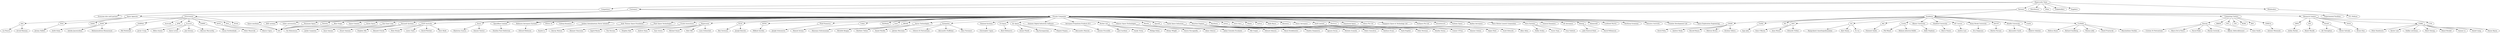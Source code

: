 digraph tree {
    "Hypersocks Team";
    "Competitors";
    "Everyone else until partner!";
    "Customers";
    "Government";
    "iLaunch";
    "Darin Lovett";
    "Joni Sytsma";
    "Shivaun Maccarthy";
    "Milica Symul";
    "DARPA";
    "Susan Swithenbank";
    "DSTG";
    "Bianca Capra";
    "Peter Manovski";
    "NOAA";
    "BOM";
    "Asiful Islam";
    "Ashoka Jayawardena";
    "Mohammadreza Khanarmuei";
    "Austrade";
    "DAIRNet";
    "Mel Mcdowall";
    "AFRL";
    "Javier Urzay";
    "Space Agencies";
    "SIAA";
    "Jeremy Hallett";
    "ESA";
    "N/A";
    "ASA";
    "Liz Pearce";
    "Arvind Ramana";
    "SASIC";
    "Private Companies";
    "One Giant Leap";
    "Jackie Carpenter";
    "Yui Shimomura";
    "Dassault Systems";
    "Iman Samani";
    "Stuart Seymon";
    "Stephen Hill";
    "LEAP Australia";
    "Lewis Clark";
    "David Fletcher";
    "Dave Hyde";
    "Bennett Frerck";
    "Peter Brand";
    "Ansys";
    "Simone Venturi";
    "Ekaterina Guseva";
    "Space Connect";
    "SpaceBase Limited";
    "Emeline Paat-Dahlstrom";
    "Robinson Aerospace Systems";
    "Sydney Interplanetary Rover Initiative";
    "Kaylee Li";
    "Andy Thomas Space Foundation";
    "Darcey Watson";
    "Fleet Space Technologies";
    "Hemant Chaurasia";
    "Athena AI";
    "Cyborg Dynamics";
    "Cicada Innovations";
    "Tim Parsons";
    "Ingrid Marsh";
    "Hypersonix";
    "Michael Smart";
    "Matt Hill";
    "Leon Schmechel";
    "Stephen Hall";
    "Andrew Dann";
    "Sam Grieve";
    "ELO2";
    "Joseph Kenrick";
    "Ben Sorensen";
    "ANT61";
    "Mikhail Asavkin";
    "Axiom Space";
    "N/A";
    "Deloitte";
    "N/A";
    "Space machines";
    "N/A";
    "Saber astronautics";
    "N/A";
    "Neumann Space";
    "N/A";
    "Fluid Numerics";
    "Joseph Schoonover";
    "Codee";
    "Manuel Arenaz";
    "Intel";
    "Sharanya Subramaniam";
    "HeliMods";
    "AROSE";
    "Michelle Keegan";
    "Inovor Technologies";
    "Daniel Wardle";
    "Matthew Tetlow";
    "hyimpulse";
    "Vittorio Di Pietrantonio";
    "Alessandro Staffolani";
    "Ilnur Farizanov";
    "Jérôme Messineo";
    "Nominal Systems";
    "Christopher Capon";
    "C4 Space";
    "Rick Doblanovic";
    "QL Space";
    "Raj Karangautam";
    "Thejesh Poojary";
    "Ariane Platell";
    "Siemens Digital Industries Software";
    "Alessandro Mancini";
    "Aerospace Propulsion Products B.V.";
    "Antonio Ficuciello";
    "Rocket Lab";
    "Sandy Tirtey";
    "Philipp Dahm";
    "Mckay Whight";
    "Jack Gardiner";
    "Gilmour Space Technologies";
    "Adam Gilmour";
    "Enrico Paccagnella";
    "Memko";
    "Julian Gonzalez Escalante";
    "SpaceX";
    "Nik Cooper";
    "Varda Space Industries";
    "Marat Kulakhmetov";
    "Edward Almaria";
    "Blue Origin";
    "N/A";
    "Robinson Aerospace Systems";
    "Edward Robinson";
    "Raytheon";
    "Thales";
    "Safran";
    "Reaction Engines";
    "Michela Gramola";
    "Pedro Goncalves";
    "Kathryn Evans";
    "Yashi Kuplish";
    "Felix Newman";
    "Shubha Verma";
    "Connor O'Pray";
    "Vladeta Zmijanovic";
    "Ignacio Duran";
    "Airbus";
    "Simone Colonia";
    "Rolls-Royce";
    "Hermeus";
    "Venus Aerospace";
    "Destinus";
    "Equatorial Space";
    "Aliena Pte Ltd";
    "Singapore Space & Technology Ltd";
    "NuSpace Pte Ltd";
    "Stratolaunch";
    "Pythom Space";
    "Radian Aerospace";
    "Wave Motion Launch Corporation";
    "General Dynamics";
    "GE Aerospace";
    "Astro Aero";
    "Dipen Patel";
    "EntX Limited";
    "Scott Edwards";
    "Allan Adias";
    "Honeywell";
    "Lockheed Martin";
    "Northrop Grumman";
    "Nova Systems";
    "Ivan Vuletich";
    "Teddy Zvidza";
    "Travis Yuan";
    "Komatsu Australia";
    "Boeing";
    "Julie Duetsch-Patel";
    "David Williamson";
    "Frontier Development Lab";
    "Space Exploration Engineering";
    "BAE systems";
    "Distributors";
    "Other";
    "Partners";
    "Computing Centers";
    "CINECA";
    "Antonio Memmolo";
    "Pawsey";
    "Ilkhom Abdurakhmanov";
    "Cristian Di Pietrantonio";
    "Marco De la Pierre";
    "Pascal Elahi";
    "Maciej Cytowski";
    "RIKEN";
    "NCI";
    "Sean Smith";
    "CSC";
    "HLRS";
    "BSC";
    "Research Centers";
    "CSIRO";
    "Daniel Liang";
    "Hasan Rayan";
    "Peter Kambouris";
    "Xavier Leal";
    "Vedika Latchman";
    "Mark Cheung";
    "Kimal Hiralall";
    "Yannan Lu";
    "LLNL";
    "ORNL";
    "Ashley Barker";
    "ANL";
    "Romit Maulik";
    "Data61";
    "Olivier Salvado";
    "Ali Cheraghian";
    "NASA";
    "Bruno Dias";
    "Private Companies";
    "Experimental Facilities";
    "Academia";
    "UniSA";
    "UniMelb";
    "Massimiliano Nardini";
    "Melissa Kozul";
    "Richard Sandberg";
    "Thomas Jelly";
    "Pawel Przytarski";
    "UNSW";
    "Russell Boyce";
    "Melrose Brown";
    "Krishna Talluru";
    "David Petty";
    "Andrew Neely";
    "UniSQ";
    "Ingo Jahn";
    "ISU";
    "ANU";
    "Sean O'Byrne";
    "Anna Moore";
    "Eduardo Trifoni";
    "UQ";
    "Ramprakash Ananthapadmanaban";
    "Kyle Damm";
    "Yu Liu";
    "MQ";
    "Fatemeh Salehi";
    "Curtin";
    "Phil Bland";
    "Melanie Johnston-Hollitt";
    "Illinois University";
    "Kelly Stephani";
    "Stanford University";
    "Marco Panesi";
    "KU Leuven";
    "Andrea Lani";
    "Stony Brook University";
    "Eva Siegmann";
    "KAUST";
    "Matteo Parsani";
    "Khalifa University";
    "Roberto Sabatini";
    "Alessandro Gardi";
    "Stakeholders";
    "Suppliers";
    "Wholesalers";
    "TCL Hofman";
    "Hypersocks Team" -> "Competitors";
    "Hypersocks Team" -> "Customers";
    "Hypersocks Team" -> "Distributors";
    "Hypersocks Team" -> "Other";
    "Hypersocks Team" -> "Partners";
    "Hypersocks Team" -> "Stakeholders";
    "Hypersocks Team" -> "Suppliers";
    "Hypersocks Team" -> "Wholesalers";
    "Competitors" -> "Everyone else until partner!";
    "Customers" -> "Government";
    "Customers" -> "Space Agencies";
    "Customers" -> "Private Companies";
    "Government" -> "iLaunch";
    "Government" -> "DARPA";
    "Government" -> "DSTG";
    "Government" -> "NOAA";
    "Government" -> "BOM";
    "Government" -> "Austrade";
    "Government" -> "DAIRNet";
    "Government" -> "AFRL";
    "iLaunch" -> "Darin Lovett";
    "iLaunch" -> "Joni Sytsma";
    "iLaunch" -> "Shivaun Maccarthy";
    "iLaunch" -> "Milica Symul";
    "DARPA" -> "Susan Swithenbank";
    "DSTG" -> "Bianca Capra";
    "DSTG" -> "Peter Manovski";
    "BOM" -> "Asiful Islam";
    "BOM" -> "Ashoka Jayawardena";
    "BOM" -> "Mohammadreza Khanarmuei";
    "DAIRNet" -> "Mel Mcdowall";
    "AFRL" -> "Javier Urzay";
    "Space Agencies" -> "SIAA";
    "Space Agencies" -> "ESA";
    "Space Agencies" -> "ASA";
    "Space Agencies" -> "SASIC";
    "SIAA" -> "Jeremy Hallett";
    "ESA" -> "N/A";
    "ASA" -> "Liz Pearce";
    "ASA" -> "Arvind Ramana";
    "Private Companies" -> "One Giant Leap";
    "Private Companies" -> "Dassault Systems";
    "Private Companies" -> "LEAP Australia";
    "Private Companies" -> "Ansys";
    "Private Companies" -> "Space Connect";
    "Private Companies" -> "SpaceBase Limited";
    "Private Companies" -> "Robinson Aerospace Systems";
    "Private Companies" -> "Sydney Interplanetary Rover Initiative";
    "Private Companies" -> "Andy Thomas Space Foundation";
    "Private Companies" -> "Fleet Space Technologies";
    "Private Companies" -> "Athena AI";
    "Private Companies" -> "Cyborg Dynamics";
    "Private Companies" -> "Cicada Innovations";
    "Private Companies" -> "Hypersonix";
    "Private Companies" -> "ELO2";
    "Private Companies" -> "ANT61";
    "Private Companies" -> "Axiom Space";
    "Private Companies" -> "Deloitte";
    "Private Companies" -> "Space machines";
    "Private Companies" -> "Saber astronautics";
    "Private Companies" -> "Neumann Space";
    "Private Companies" -> "Fluid Numerics";
    "Private Companies" -> "Codee";
    "Private Companies" -> "Intel";
    "Private Companies" -> "HeliMods";
    "Private Companies" -> "AROSE";
    "Private Companies" -> "Inovor Technologies";
    "Private Companies" -> "hyimpulse";
    "Private Companies" -> "Nominal Systems";
    "Private Companies" -> "C4 Space";
    "Private Companies" -> "QL Space";
    "Private Companies" -> "Siemens Digital Industries Software";
    "Private Companies" -> "Aerospace Propulsion Products B.V.";
    "Private Companies" -> "Rocket Lab";
    "Private Companies" -> "Gilmour Space Technologies";
    "Private Companies" -> "Memko";
    "Private Companies" -> "SpaceX";
    "Private Companies" -> "Varda Space Industries";
    "Private Companies" -> "Blue Origin";
    "Private Companies" -> "Robinson Aerospace Systems";
    "Private Companies" -> "Raytheon";
    "Private Companies" -> "Thales";
    "Private Companies" -> "Safran";
    "Private Companies" -> "Reaction Engines";
    "Private Companies" -> "Airbus";
    "Private Companies" -> "Rolls-Royce";
    "Private Companies" -> "Hermeus";
    "Private Companies" -> "Venus Aerospace";
    "Private Companies" -> "Destinus";
    "Private Companies" -> "Equatorial Space";
    "Private Companies" -> "Aliena Pte Ltd";
    "Private Companies" -> "Singapore Space & Technology Ltd";
    "Private Companies" -> "NuSpace Pte Ltd";
    "Private Companies" -> "Stratolaunch";
    "Private Companies" -> "Pythom Space";
    "Private Companies" -> "Radian Aerospace";
    "Private Companies" -> "Wave Motion Launch Corporation";
    "Private Companies" -> "General Dynamics";
    "Private Companies" -> "GE Aerospace";
    "Private Companies" -> "Astro Aero";
    "Private Companies" -> "EntX Limited";
    "Private Companies" -> "Honeywell";
    "Private Companies" -> "Lockheed Martin";
    "Private Companies" -> "Northrop Grumman";
    "Private Companies" -> "Nova Systems";
    "Private Companies" -> "Komatsu Australia";
    "Private Companies" -> "Boeing";
    "Private Companies" -> "Frontier Development Lab";
    "Private Companies" -> "Space Exploration Engineering";
    "Private Companies" -> "BAE systems";
    "One Giant Leap" -> "Jackie Carpenter";
    "One Giant Leap" -> "Yui Shimomura";
    "Dassault Systems" -> "Iman Samani";
    "Dassault Systems" -> "Stuart Seymon";
    "Dassault Systems" -> "Stephen Hill";
    "LEAP Australia" -> "Lewis Clark";
    "LEAP Australia" -> "David Fletcher";
    "LEAP Australia" -> "Dave Hyde";
    "LEAP Australia" -> "Bennett Frerck";
    "LEAP Australia" -> "Peter Brand";
    "Ansys" -> "Simone Venturi";
    "Ansys" -> "Ekaterina Guseva";
    "SpaceBase Limited" -> "Emeline Paat-Dahlstrom";
    "Sydney Interplanetary Rover Initiative" -> "Kaylee Li";
    "Andy Thomas Space Foundation" -> "Darcey Watson";
    "Fleet Space Technologies" -> "Hemant Chaurasia";
    "Cicada Innovations" -> "Tim Parsons";
    "Cicada Innovations" -> "Ingrid Marsh";
    "Hypersonix" -> "Michael Smart";
    "Hypersonix" -> "Matt Hill";
    "Hypersonix" -> "Leon Schmechel";
    "Hypersonix" -> "Stephen Hall";
    "Hypersonix" -> "Andrew Dann";
    "Hypersonix" -> "Sam Grieve";
    "ELO2" -> "Joseph Kenrick";
    "ELO2" -> "Ben Sorensen";
    "ANT61" -> "Mikhail Asavkin";
    "Axiom Space" -> "N/A";
    "Deloitte" -> "N/A";
    "Space machines" -> "N/A";
    "Saber astronautics" -> "N/A";
    "Neumann Space" -> "N/A";
    "Fluid Numerics" -> "Joseph Schoonover";
    "Codee" -> "Manuel Arenaz";
    "Intel" -> "Sharanya Subramaniam";
    "AROSE" -> "Michelle Keegan";
    "Inovor Technologies" -> "Daniel Wardle";
    "Inovor Technologies" -> "Matthew Tetlow";
    "hyimpulse" -> "Vittorio Di Pietrantonio";
    "hyimpulse" -> "Alessandro Staffolani";
    "hyimpulse" -> "Ilnur Farizanov";
    "hyimpulse" -> "Jérôme Messineo";
    "Nominal Systems" -> "Christopher Capon";
    "C4 Space" -> "Rick Doblanovic";
    "QL Space" -> "Raj Karangautam";
    "QL Space" -> "Thejesh Poojary";
    "QL Space" -> "Ariane Platell";
    "Siemens Digital Industries Software" -> "Alessandro Mancini";
    "Aerospace Propulsion Products B.V." -> "Antonio Ficuciello";
    "Rocket Lab" -> "Sandy Tirtey";
    "Rocket Lab" -> "Philipp Dahm";
    "Rocket Lab" -> "Mckay Whight";
    "Rocket Lab" -> "Jack Gardiner";
    "Gilmour Space Technologies" -> "Adam Gilmour";
    "Gilmour Space Technologies" -> "Enrico Paccagnella";
    "Memko" -> "Julian Gonzalez Escalante";
    "SpaceX" -> "Nik Cooper";
    "Varda Space Industries" -> "Marat Kulakhmetov";
    "Varda Space Industries" -> "Edward Almaria";
    "Blue Origin" -> "N/A";
    "Robinson Aerospace Systems" -> "Edward Robinson";
    "Reaction Engines" -> "Michela Gramola";
    "Reaction Engines" -> "Pedro Goncalves";
    "Reaction Engines" -> "Kathryn Evans";
    "Reaction Engines" -> "Yashi Kuplish";
    "Reaction Engines" -> "Felix Newman";
    "Reaction Engines" -> "Shubha Verma";
    "Reaction Engines" -> "Connor O'Pray";
    "Reaction Engines" -> "Vladeta Zmijanovic";
    "Reaction Engines" -> "Ignacio Duran";
    "Airbus" -> "Simone Colonia";
    "Astro Aero" -> "Dipen Patel";
    "EntX Limited" -> "Scott Edwards";
    "EntX Limited" -> "Allan Adias";
    "Nova Systems" -> "Ivan Vuletich";
    "Nova Systems" -> "Teddy Zvidza";
    "Nova Systems" -> "Travis Yuan";
    "Boeing" -> "Julie Duetsch-Patel";
    "Boeing" -> "David Williamson";
    "Partners" -> "Computing Centers";
    "Partners" -> "Research Centers";
    "Partners" -> "Private Companies";
    "Partners" -> "Experimental Facilities";
    "Partners" -> "Academia";
    "Computing Centers" -> "CINECA";
    "Computing Centers" -> "Pawsey";
    "Computing Centers" -> "RIKEN";
    "Computing Centers" -> "NCI";
    "Computing Centers" -> "CSC";
    "Computing Centers" -> "HLRS";
    "Computing Centers" -> "BSC";
    "CINECA" -> "Antonio Memmolo";
    "Pawsey" -> "Ilkhom Abdurakhmanov";
    "Pawsey" -> "Cristian Di Pietrantonio";
    "Pawsey" -> "Marco De la Pierre";
    "Pawsey" -> "Pascal Elahi";
    "Pawsey" -> "Maciej Cytowski";
    "NCI" -> "Sean Smith";
    "Research Centers" -> "CSIRO";
    "Research Centers" -> "LLNL";
    "Research Centers" -> "ORNL";
    "Research Centers" -> "ANL";
    "Research Centers" -> "Data61";
    "Research Centers" -> "NASA";
    "CSIRO" -> "Daniel Liang";
    "CSIRO" -> "Hasan Rayan";
    "CSIRO" -> "Peter Kambouris";
    "CSIRO" -> "Xavier Leal";
    "CSIRO" -> "Vedika Latchman";
    "CSIRO" -> "Mark Cheung";
    "CSIRO" -> "Kimal Hiralall";
    "CSIRO" -> "Yannan Lu";
    "ORNL" -> "Ashley Barker";
    "ANL" -> "Romit Maulik";
    "Data61" -> "Olivier Salvado";
    "Data61" -> "Ali Cheraghian";
    "NASA" -> "Bruno Dias";
    "Academia" -> "UniSA";
    "Academia" -> "UniMelb";
    "Academia" -> "UNSW";
    "Academia" -> "UniSQ";
    "Academia" -> "ISU";
    "Academia" -> "ANU";
    "Academia" -> "UQ";
    "Academia" -> "MQ";
    "Academia" -> "Curtin";
    "Academia" -> "Illinois University";
    "Academia" -> "Stanford University";
    "Academia" -> "KU Leuven";
    "Academia" -> "Stony Brook University";
    "Academia" -> "KAUST";
    "Academia" -> "Khalifa University";
    "UniMelb" -> "Massimiliano Nardini";
    "UniMelb" -> "Melissa Kozul";
    "UniMelb" -> "Richard Sandberg";
    "UniMelb" -> "Thomas Jelly";
    "UniMelb" -> "Pawel Przytarski";
    "UNSW" -> "Russell Boyce";
    "UNSW" -> "Melrose Brown";
    "UNSW" -> "Krishna Talluru";
    "UNSW" -> "David Petty";
    "UNSW" -> "Andrew Neely";
    "UniSQ" -> "Ingo Jahn";
    "ANU" -> "Sean O'Byrne";
    "ANU" -> "Anna Moore";
    "ANU" -> "Eduardo Trifoni";
    "UQ" -> "Ramprakash Ananthapadmanaban";
    "UQ" -> "Kyle Damm";
    "UQ" -> "Yu Liu";
    "MQ" -> "Fatemeh Salehi";
    "Curtin" -> "Phil Bland";
    "Curtin" -> "Melanie Johnston-Hollitt";
    "Illinois University" -> "Kelly Stephani";
    "Stanford University" -> "Marco Panesi";
    "KU Leuven" -> "Andrea Lani";
    "Stony Brook University" -> "Eva Siegmann";
    "KAUST" -> "Matteo Parsani";
    "Khalifa University" -> "Roberto Sabatini";
    "Khalifa University" -> "Alessandro Gardi";
    "Wholesalers" -> "TCL Hofman";
}
